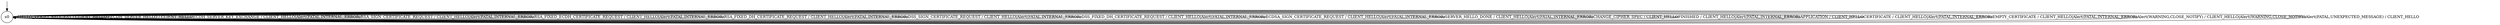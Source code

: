 digraph g {

	s0 [shape="circle" label="s0"];
	s0 -> s0 [label="HELLO_VERIFY_REQUEST / CLIENT_HELLO+"];
	s0 -> s0 [label="ECDH_SERVER_HELLO / CLIENT_HELLO"];
	s0 -> s0 [label="ECDH_SERVER_KEY_EXCHANGE / CLIENT_HELLO|Alert(FATAL,INTERNAL_ERROR)"];
	s0 -> s0 [label="RSA_SIGN_CERTIFICATE_REQUEST / CLIENT_HELLO|Alert(FATAL,INTERNAL_ERROR)"];
	s0 -> s0 [label="RSA_FIXED_ECDH_CERTIFICATE_REQUEST / CLIENT_HELLO|Alert(FATAL,INTERNAL_ERROR)"];
	s0 -> s0 [label="RSA_FIXED_DH_CERTIFICATE_REQUEST / CLIENT_HELLO|Alert(FATAL,INTERNAL_ERROR)"];
	s0 -> s0 [label="DSS_SIGN_CERTIFICATE_REQUEST / CLIENT_HELLO|Alert(FATAL,INTERNAL_ERROR)"];
	s0 -> s0 [label="DSS_FIXED_DH_CERTIFICATE_REQUEST / CLIENT_HELLO|Alert(FATAL,INTERNAL_ERROR)"];
	s0 -> s0 [label="ECDSA_SIGN_CERTIFICATE_REQUEST / CLIENT_HELLO|Alert(FATAL,INTERNAL_ERROR)"];
	s0 -> s0 [label="SERVER_HELLO_DONE / CLIENT_HELLO|Alert(FATAL,INTERNAL_ERROR)"];
	s0 -> s0 [label="CHANGE_CIPHER_SPEC / CLIENT_HELLO"];
	s0 -> s0 [label="FINISHED / CLIENT_HELLO|Alert(FATAL,INTERNAL_ERROR)"];
	s0 -> s0 [label="APPLICATION / CLIENT_HELLO"];
	s0 -> s0 [label="CERTIFICATE / CLIENT_HELLO|Alert(FATAL,INTERNAL_ERROR)"];
	s0 -> s0 [label="EMPTY_CERTIFICATE / CLIENT_HELLO|Alert(FATAL,INTERNAL_ERROR)"];
	s0 -> s0 [label="Alert(WARNING,CLOSE_NOTIFY) / CLIENT_HELLO|Alert(WARNING,CLOSE_NOTIFY)"];
	s0 -> s0 [label="Alert(FATAL,UNEXPECTED_MESSAGE) / CLIENT_HELLO"];

__start0 [label="" shape="none" width="0" height="0"];
__start0 -> s0;

}

